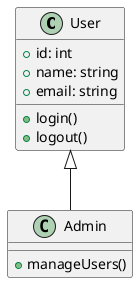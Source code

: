 @startuml
class User {
  +id: int
  +name: string
  +email: string
  +login()
  +logout()
}

class Admin {
  +manageUsers()
}

User <|-- Admin

@enduml
